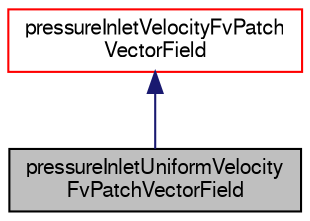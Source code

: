 digraph "pressureInletUniformVelocityFvPatchVectorField"
{
  bgcolor="transparent";
  edge [fontname="FreeSans",fontsize="10",labelfontname="FreeSans",labelfontsize="10"];
  node [fontname="FreeSans",fontsize="10",shape=record];
  Node3 [label="pressureInletUniformVelocity\lFvPatchVectorField",height=0.2,width=0.4,color="black", fillcolor="grey75", style="filled", fontcolor="black"];
  Node4 -> Node3 [dir="back",color="midnightblue",fontsize="10",style="solid",fontname="FreeSans"];
  Node4 [label="pressureInletVelocityFvPatch\lVectorField",height=0.2,width=0.4,color="red",URL="$a22234.html",tooltip="This velocity inlet boundary condition is applied to patches where the pressure is specified..."];
}
